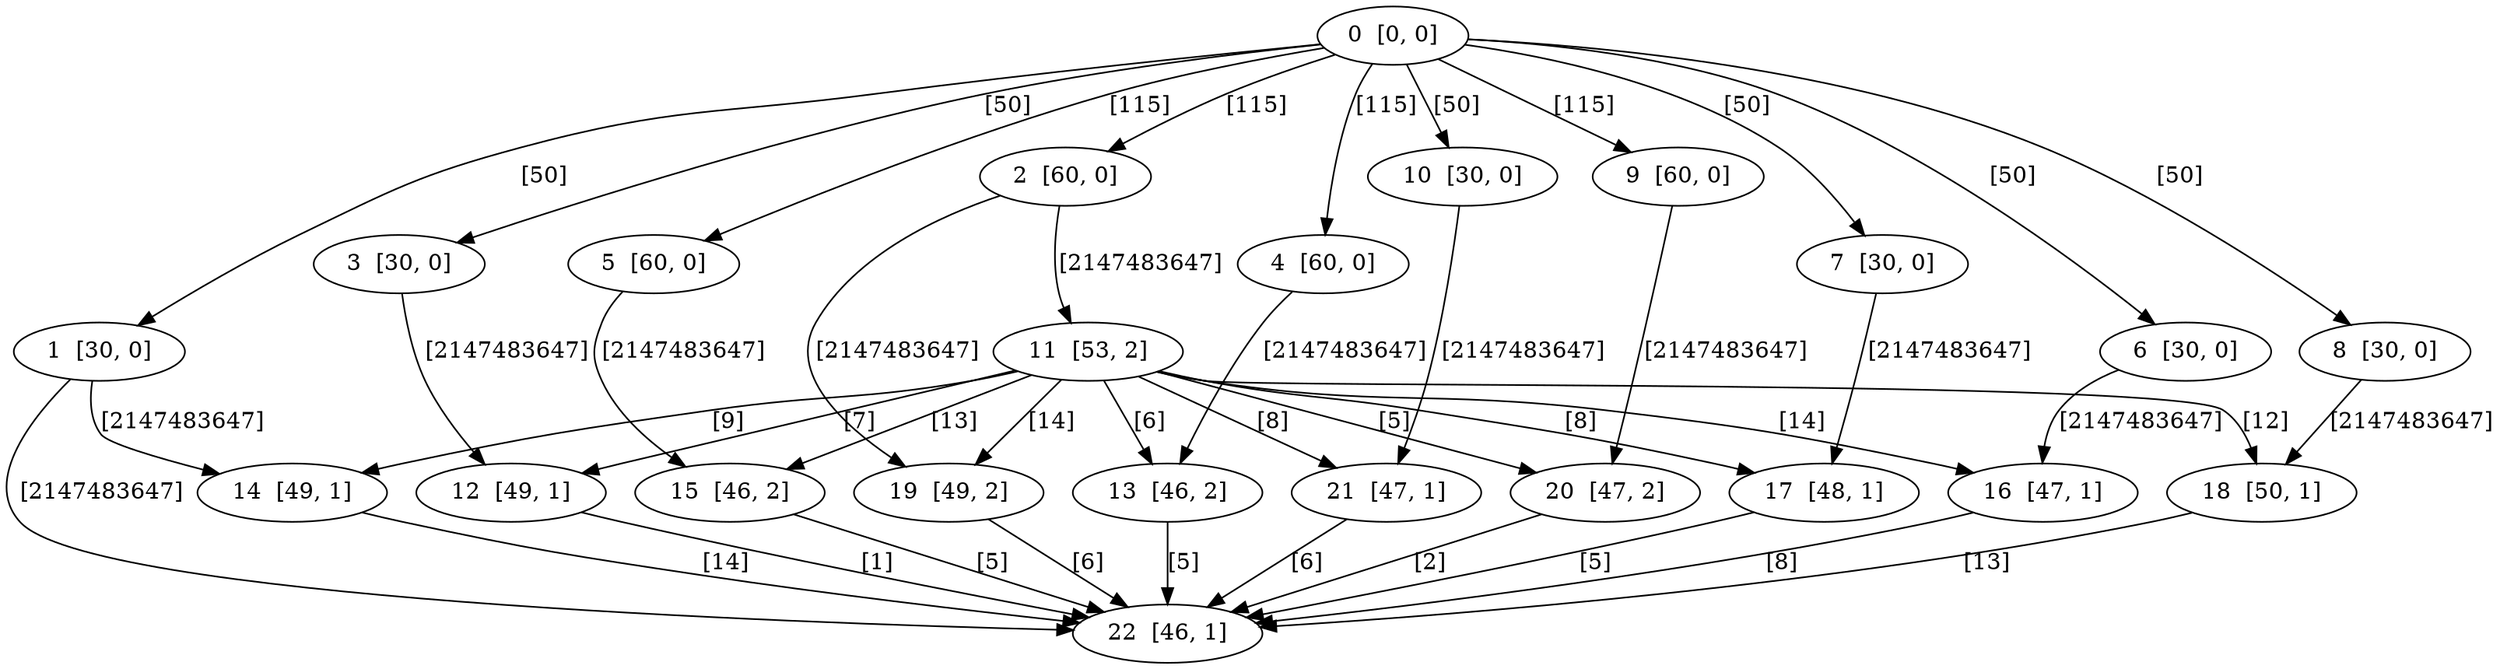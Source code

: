 digraph DAG {
    0  [label="0  [0, 0]"]
    1  [label="1  [30, 0]"]
    2  [label="2  [60, 0]"]
    3  [label="3  [30, 0]"]
    4  [label="4  [60, 0]"]
    5  [label="5  [60, 0]"]
    6  [label="6  [30, 0]"]
    7  [label="7  [30, 0]"]
    8  [label="8  [30, 0]"]
    9  [label="9  [60, 0]"]
    10  [label="10  [30, 0]"]
    11  [label="11  [53, 2]"]
    12  [label="12  [49, 1]"]
    13  [label="13  [46, 2]"]
    14  [label="14  [49, 1]"]
    15  [label="15  [46, 2]"]
    16  [label="16  [47, 1]"]
    17  [label="17  [48, 1]"]
    18  [label="18  [50, 1]"]
    19  [label="19  [49, 2]"]
    20  [label="20  [47, 2]"]
    21  [label="21  [47, 1]"]
    22  [label="22  [46, 1]"]

    0 -> 1    [ label = "[50]" ]
    0 -> 2    [ label = "[115]" ]
    0 -> 3    [ label = "[50]" ]
    0 -> 4    [ label = "[115]" ]
    0 -> 5    [ label = "[115]" ]
    0 -> 6    [ label = "[50]" ]
    0 -> 7    [ label = "[50]" ]
    0 -> 8    [ label = "[50]" ]
    0 -> 9    [ label = "[115]" ]
    0 -> 10    [ label = "[50]" ]
    1 -> 14    [ label = "[2147483647]" ]
    1 -> 22    [ label = "[2147483647]" ]
    2 -> 11    [ label = "[2147483647]" ]
    2 -> 19    [ label = "[2147483647]" ]
    3 -> 12    [ label = "[2147483647]" ]
    4 -> 13    [ label = "[2147483647]" ]
    5 -> 15    [ label = "[2147483647]" ]
    6 -> 16    [ label = "[2147483647]" ]
    7 -> 17    [ label = "[2147483647]" ]
    8 -> 18    [ label = "[2147483647]" ]
    9 -> 20    [ label = "[2147483647]" ]
    10 -> 21    [ label = "[2147483647]" ]
    11 -> 12    [ label = "[7]" ]
    11 -> 13    [ label = "[6]" ]
    11 -> 14    [ label = "[9]" ]
    11 -> 15    [ label = "[13]" ]
    11 -> 16    [ label = "[14]" ]
    11 -> 17    [ label = "[8]" ]
    11 -> 18    [ label = "[12]" ]
    11 -> 19    [ label = "[14]" ]
    11 -> 20    [ label = "[5]" ]
    11 -> 21    [ label = "[8]" ]
    12 -> 22    [ label = "[1]" ]
    13 -> 22    [ label = "[5]" ]
    14 -> 22    [ label = "[14]" ]
    15 -> 22    [ label = "[5]" ]
    16 -> 22    [ label = "[8]" ]
    17 -> 22    [ label = "[5]" ]
    18 -> 22    [ label = "[13]" ]
    19 -> 22    [ label = "[6]" ]
    20 -> 22    [ label = "[2]" ]
    21 -> 22    [ label = "[6]" ]
}
